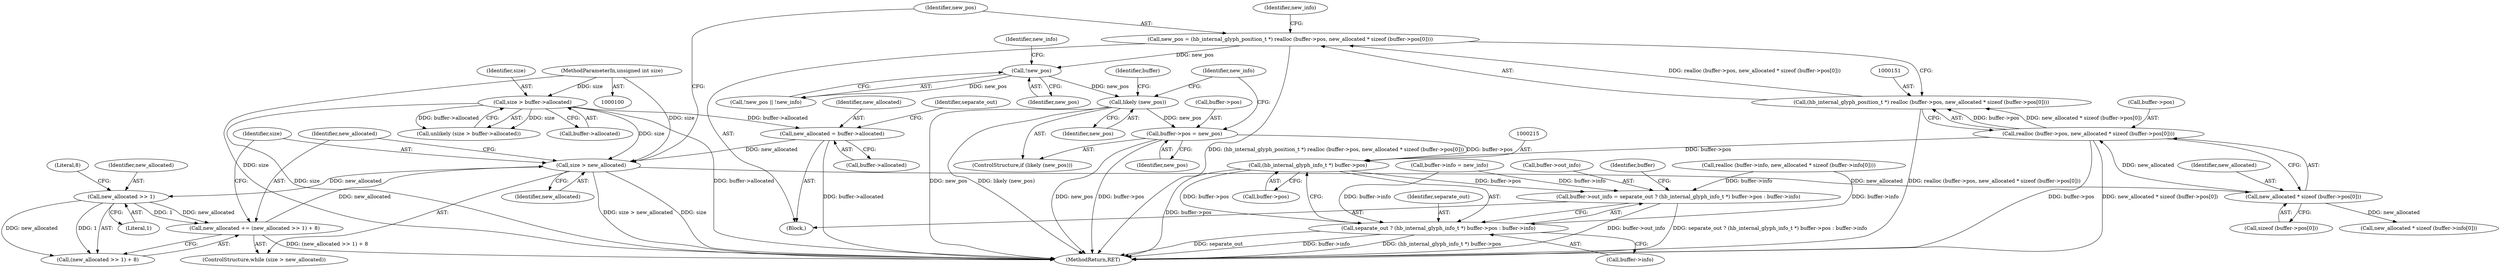 digraph "0_harfbuzz_a6a79df5fe2ed2cd307e7a991346faee164e70d9_1@pointer" {
"1000193" [label="(Call,likely (new_pos))"];
"1000183" [label="(Call,!new_pos)"];
"1000148" [label="(Call,new_pos = (hb_internal_glyph_position_t *) realloc (buffer->pos, new_allocated * sizeof (buffer->pos[0])))"];
"1000150" [label="(Call,(hb_internal_glyph_position_t *) realloc (buffer->pos, new_allocated * sizeof (buffer->pos[0])))"];
"1000152" [label="(Call,realloc (buffer->pos, new_allocated * sizeof (buffer->pos[0])))"];
"1000156" [label="(Call,new_allocated * sizeof (buffer->pos[0]))"];
"1000138" [label="(Call,size > new_allocated)"];
"1000106" [label="(Call,size > buffer->allocated)"];
"1000102" [label="(MethodParameterIn,unsigned int size)"];
"1000141" [label="(Call,new_allocated += (new_allocated >> 1) + 8)"];
"1000144" [label="(Call,new_allocated >> 1)"];
"1000120" [label="(Call,new_allocated = buffer->allocated)"];
"1000195" [label="(Call,buffer->pos = new_pos)"];
"1000214" [label="(Call,(hb_internal_glyph_info_t *) buffer->pos)"];
"1000208" [label="(Call,buffer->out_info = separate_out ? (hb_internal_glyph_info_t *) buffer->pos : buffer->info)"];
"1000212" [label="(Call,separate_out ? (hb_internal_glyph_info_t *) buffer->pos : buffer->info)"];
"1000157" [label="(Identifier,new_allocated)"];
"1000239" [label="(MethodReturn,RET)"];
"1000107" [label="(Identifier,size)"];
"1000192" [label="(ControlStructure,if (likely (new_pos)))"];
"1000121" [label="(Identifier,new_allocated)"];
"1000158" [label="(Call,sizeof (buffer->pos[0]))"];
"1000144" [label="(Call,new_allocated >> 1)"];
"1000148" [label="(Call,new_pos = (hb_internal_glyph_position_t *) realloc (buffer->pos, new_allocated * sizeof (buffer->pos[0])))"];
"1000183" [label="(Call,!new_pos)"];
"1000129" [label="(Identifier,separate_out)"];
"1000193" [label="(Call,likely (new_pos))"];
"1000212" [label="(Call,separate_out ? (hb_internal_glyph_info_t *) buffer->pos : buffer->info)"];
"1000219" [label="(Call,buffer->info)"];
"1000199" [label="(Identifier,new_pos)"];
"1000184" [label="(Identifier,new_pos)"];
"1000138" [label="(Call,size > new_allocated)"];
"1000194" [label="(Identifier,new_pos)"];
"1000186" [label="(Identifier,new_info)"];
"1000142" [label="(Identifier,new_allocated)"];
"1000105" [label="(Call,unlikely (size > buffer->allocated))"];
"1000214" [label="(Call,(hb_internal_glyph_info_t *) buffer->pos)"];
"1000226" [label="(Identifier,buffer)"];
"1000208" [label="(Call,buffer->out_info = separate_out ? (hb_internal_glyph_info_t *) buffer->pos : buffer->info)"];
"1000102" [label="(MethodParameterIn,unsigned int size)"];
"1000152" [label="(Call,realloc (buffer->pos, new_allocated * sizeof (buffer->pos[0])))"];
"1000196" [label="(Call,buffer->pos)"];
"1000137" [label="(ControlStructure,while (size > new_allocated))"];
"1000202" [label="(Identifier,new_info)"];
"1000168" [label="(Call,realloc (buffer->info, new_allocated * sizeof (buffer->info[0])))"];
"1000140" [label="(Identifier,new_allocated)"];
"1000111" [label="(Block,)"];
"1000108" [label="(Call,buffer->allocated)"];
"1000172" [label="(Call,new_allocated * sizeof (buffer->info[0]))"];
"1000203" [label="(Call,buffer->info = new_info)"];
"1000146" [label="(Literal,1)"];
"1000165" [label="(Identifier,new_info)"];
"1000195" [label="(Call,buffer->pos = new_pos)"];
"1000141" [label="(Call,new_allocated += (new_allocated >> 1) + 8)"];
"1000120" [label="(Call,new_allocated = buffer->allocated)"];
"1000143" [label="(Call,(new_allocated >> 1) + 8)"];
"1000182" [label="(Call,!new_pos || !new_info)"];
"1000150" [label="(Call,(hb_internal_glyph_position_t *) realloc (buffer->pos, new_allocated * sizeof (buffer->pos[0])))"];
"1000139" [label="(Identifier,size)"];
"1000106" [label="(Call,size > buffer->allocated)"];
"1000122" [label="(Call,buffer->allocated)"];
"1000156" [label="(Call,new_allocated * sizeof (buffer->pos[0]))"];
"1000145" [label="(Identifier,new_allocated)"];
"1000147" [label="(Literal,8)"];
"1000153" [label="(Call,buffer->pos)"];
"1000216" [label="(Call,buffer->pos)"];
"1000149" [label="(Identifier,new_pos)"];
"1000197" [label="(Identifier,buffer)"];
"1000213" [label="(Identifier,separate_out)"];
"1000209" [label="(Call,buffer->out_info)"];
"1000193" -> "1000192"  [label="AST: "];
"1000193" -> "1000194"  [label="CFG: "];
"1000194" -> "1000193"  [label="AST: "];
"1000197" -> "1000193"  [label="CFG: "];
"1000202" -> "1000193"  [label="CFG: "];
"1000193" -> "1000239"  [label="DDG: new_pos"];
"1000193" -> "1000239"  [label="DDG: likely (new_pos)"];
"1000183" -> "1000193"  [label="DDG: new_pos"];
"1000193" -> "1000195"  [label="DDG: new_pos"];
"1000183" -> "1000182"  [label="AST: "];
"1000183" -> "1000184"  [label="CFG: "];
"1000184" -> "1000183"  [label="AST: "];
"1000186" -> "1000183"  [label="CFG: "];
"1000182" -> "1000183"  [label="CFG: "];
"1000183" -> "1000182"  [label="DDG: new_pos"];
"1000148" -> "1000183"  [label="DDG: new_pos"];
"1000148" -> "1000111"  [label="AST: "];
"1000148" -> "1000150"  [label="CFG: "];
"1000149" -> "1000148"  [label="AST: "];
"1000150" -> "1000148"  [label="AST: "];
"1000165" -> "1000148"  [label="CFG: "];
"1000148" -> "1000239"  [label="DDG: (hb_internal_glyph_position_t *) realloc (buffer->pos, new_allocated * sizeof (buffer->pos[0]))"];
"1000150" -> "1000148"  [label="DDG: realloc (buffer->pos, new_allocated * sizeof (buffer->pos[0]))"];
"1000150" -> "1000152"  [label="CFG: "];
"1000151" -> "1000150"  [label="AST: "];
"1000152" -> "1000150"  [label="AST: "];
"1000150" -> "1000239"  [label="DDG: realloc (buffer->pos, new_allocated * sizeof (buffer->pos[0]))"];
"1000152" -> "1000150"  [label="DDG: buffer->pos"];
"1000152" -> "1000150"  [label="DDG: new_allocated * sizeof (buffer->pos[0])"];
"1000152" -> "1000156"  [label="CFG: "];
"1000153" -> "1000152"  [label="AST: "];
"1000156" -> "1000152"  [label="AST: "];
"1000152" -> "1000239"  [label="DDG: buffer->pos"];
"1000152" -> "1000239"  [label="DDG: new_allocated * sizeof (buffer->pos[0])"];
"1000156" -> "1000152"  [label="DDG: new_allocated"];
"1000152" -> "1000214"  [label="DDG: buffer->pos"];
"1000156" -> "1000158"  [label="CFG: "];
"1000157" -> "1000156"  [label="AST: "];
"1000158" -> "1000156"  [label="AST: "];
"1000138" -> "1000156"  [label="DDG: new_allocated"];
"1000156" -> "1000172"  [label="DDG: new_allocated"];
"1000138" -> "1000137"  [label="AST: "];
"1000138" -> "1000140"  [label="CFG: "];
"1000139" -> "1000138"  [label="AST: "];
"1000140" -> "1000138"  [label="AST: "];
"1000142" -> "1000138"  [label="CFG: "];
"1000149" -> "1000138"  [label="CFG: "];
"1000138" -> "1000239"  [label="DDG: size"];
"1000138" -> "1000239"  [label="DDG: size > new_allocated"];
"1000106" -> "1000138"  [label="DDG: size"];
"1000102" -> "1000138"  [label="DDG: size"];
"1000141" -> "1000138"  [label="DDG: new_allocated"];
"1000120" -> "1000138"  [label="DDG: new_allocated"];
"1000138" -> "1000144"  [label="DDG: new_allocated"];
"1000106" -> "1000105"  [label="AST: "];
"1000106" -> "1000108"  [label="CFG: "];
"1000107" -> "1000106"  [label="AST: "];
"1000108" -> "1000106"  [label="AST: "];
"1000105" -> "1000106"  [label="CFG: "];
"1000106" -> "1000239"  [label="DDG: buffer->allocated"];
"1000106" -> "1000239"  [label="DDG: size"];
"1000106" -> "1000105"  [label="DDG: size"];
"1000106" -> "1000105"  [label="DDG: buffer->allocated"];
"1000102" -> "1000106"  [label="DDG: size"];
"1000106" -> "1000120"  [label="DDG: buffer->allocated"];
"1000102" -> "1000100"  [label="AST: "];
"1000102" -> "1000239"  [label="DDG: size"];
"1000141" -> "1000137"  [label="AST: "];
"1000141" -> "1000143"  [label="CFG: "];
"1000142" -> "1000141"  [label="AST: "];
"1000143" -> "1000141"  [label="AST: "];
"1000139" -> "1000141"  [label="CFG: "];
"1000141" -> "1000239"  [label="DDG: (new_allocated >> 1) + 8"];
"1000144" -> "1000141"  [label="DDG: new_allocated"];
"1000144" -> "1000141"  [label="DDG: 1"];
"1000144" -> "1000143"  [label="AST: "];
"1000144" -> "1000146"  [label="CFG: "];
"1000145" -> "1000144"  [label="AST: "];
"1000146" -> "1000144"  [label="AST: "];
"1000147" -> "1000144"  [label="CFG: "];
"1000144" -> "1000143"  [label="DDG: new_allocated"];
"1000144" -> "1000143"  [label="DDG: 1"];
"1000120" -> "1000111"  [label="AST: "];
"1000120" -> "1000122"  [label="CFG: "];
"1000121" -> "1000120"  [label="AST: "];
"1000122" -> "1000120"  [label="AST: "];
"1000129" -> "1000120"  [label="CFG: "];
"1000120" -> "1000239"  [label="DDG: buffer->allocated"];
"1000195" -> "1000192"  [label="AST: "];
"1000195" -> "1000199"  [label="CFG: "];
"1000196" -> "1000195"  [label="AST: "];
"1000199" -> "1000195"  [label="AST: "];
"1000202" -> "1000195"  [label="CFG: "];
"1000195" -> "1000239"  [label="DDG: buffer->pos"];
"1000195" -> "1000239"  [label="DDG: new_pos"];
"1000195" -> "1000214"  [label="DDG: buffer->pos"];
"1000214" -> "1000212"  [label="AST: "];
"1000214" -> "1000216"  [label="CFG: "];
"1000215" -> "1000214"  [label="AST: "];
"1000216" -> "1000214"  [label="AST: "];
"1000212" -> "1000214"  [label="CFG: "];
"1000214" -> "1000239"  [label="DDG: buffer->pos"];
"1000214" -> "1000208"  [label="DDG: buffer->pos"];
"1000214" -> "1000212"  [label="DDG: buffer->pos"];
"1000208" -> "1000111"  [label="AST: "];
"1000208" -> "1000212"  [label="CFG: "];
"1000209" -> "1000208"  [label="AST: "];
"1000212" -> "1000208"  [label="AST: "];
"1000226" -> "1000208"  [label="CFG: "];
"1000208" -> "1000239"  [label="DDG: separate_out ? (hb_internal_glyph_info_t *) buffer->pos : buffer->info"];
"1000208" -> "1000239"  [label="DDG: buffer->out_info"];
"1000168" -> "1000208"  [label="DDG: buffer->info"];
"1000203" -> "1000208"  [label="DDG: buffer->info"];
"1000212" -> "1000219"  [label="CFG: "];
"1000213" -> "1000212"  [label="AST: "];
"1000219" -> "1000212"  [label="AST: "];
"1000212" -> "1000239"  [label="DDG: buffer->info"];
"1000212" -> "1000239"  [label="DDG: (hb_internal_glyph_info_t *) buffer->pos"];
"1000212" -> "1000239"  [label="DDG: separate_out"];
"1000168" -> "1000212"  [label="DDG: buffer->info"];
"1000203" -> "1000212"  [label="DDG: buffer->info"];
}
